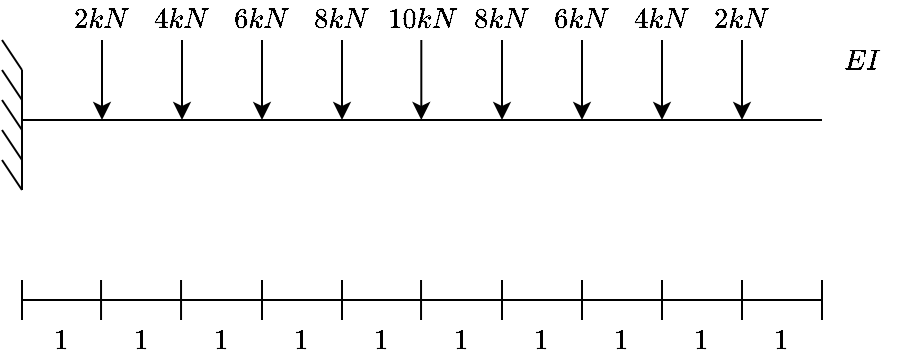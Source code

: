 <mxfile version="15.3.8" type="device"><diagram id="FiKtef2zZlHdwufVhvLE" name="Page-1"><mxGraphModel dx="936" dy="512" grid="1" gridSize="10" guides="1" tooltips="1" connect="1" arrows="1" fold="1" page="1" pageScale="1" pageWidth="850" pageHeight="1100" math="1" shadow="0"><root><mxCell id="0"/><mxCell id="1" parent="0"/><mxCell id="oLorahuEdtdyb5DKPjhA-51" value="" style="endArrow=none;html=1;startArrow=none;" parent="1" edge="1"><mxGeometry width="50" height="50" relative="1" as="geometry"><mxPoint x="160" y="320" as="sourcePoint"/><mxPoint x="560" y="320" as="targetPoint"/></mxGeometry></mxCell><mxCell id="oLorahuEdtdyb5DKPjhA-56" value="$$EI$$" style="text;html=1;strokeColor=none;fillColor=none;align=center;verticalAlign=middle;whiteSpace=wrap;rounded=0;" parent="1" vertex="1"><mxGeometry x="560" y="280" width="40" height="20" as="geometry"/></mxCell><mxCell id="oLorahuEdtdyb5DKPjhA-57" value="" style="group" parent="1" vertex="1" connectable="0"><mxGeometry x="160" y="400" width="400" height="40" as="geometry"/></mxCell><mxCell id="oLorahuEdtdyb5DKPjhA-58" value="" style="endArrow=none;html=1;" parent="oLorahuEdtdyb5DKPjhA-57" edge="1"><mxGeometry width="50" height="50" relative="1" as="geometry"><mxPoint y="10" as="sourcePoint"/><mxPoint x="400" y="10" as="targetPoint"/></mxGeometry></mxCell><mxCell id="oLorahuEdtdyb5DKPjhA-59" value="" style="endArrow=none;html=1;" parent="oLorahuEdtdyb5DKPjhA-57" edge="1"><mxGeometry width="50" height="50" relative="1" as="geometry"><mxPoint y="20" as="sourcePoint"/><mxPoint as="targetPoint"/></mxGeometry></mxCell><mxCell id="oLorahuEdtdyb5DKPjhA-60" value="" style="endArrow=none;html=1;" parent="oLorahuEdtdyb5DKPjhA-57" edge="1"><mxGeometry width="50" height="50" relative="1" as="geometry"><mxPoint x="39.52" y="20" as="sourcePoint"/><mxPoint x="39.52" as="targetPoint"/></mxGeometry></mxCell><mxCell id="oLorahuEdtdyb5DKPjhA-61" value="" style="endArrow=none;html=1;" parent="oLorahuEdtdyb5DKPjhA-57" edge="1"><mxGeometry width="50" height="50" relative="1" as="geometry"><mxPoint x="79.52" y="20" as="sourcePoint"/><mxPoint x="79.52" as="targetPoint"/></mxGeometry></mxCell><mxCell id="oLorahuEdtdyb5DKPjhA-62" value="" style="endArrow=none;html=1;" parent="oLorahuEdtdyb5DKPjhA-57" edge="1"><mxGeometry width="50" height="50" relative="1" as="geometry"><mxPoint x="120" y="20" as="sourcePoint"/><mxPoint x="120" as="targetPoint"/></mxGeometry></mxCell><mxCell id="oLorahuEdtdyb5DKPjhA-63" value="" style="endArrow=none;html=1;" parent="oLorahuEdtdyb5DKPjhA-57" edge="1"><mxGeometry width="50" height="50" relative="1" as="geometry"><mxPoint x="160" y="20" as="sourcePoint"/><mxPoint x="160" as="targetPoint"/></mxGeometry></mxCell><mxCell id="oLorahuEdtdyb5DKPjhA-64" value="" style="endArrow=none;html=1;" parent="oLorahuEdtdyb5DKPjhA-57" edge="1"><mxGeometry width="50" height="50" relative="1" as="geometry"><mxPoint x="199.52" y="20" as="sourcePoint"/><mxPoint x="199.52" as="targetPoint"/></mxGeometry></mxCell><mxCell id="oLorahuEdtdyb5DKPjhA-65" value="" style="endArrow=none;html=1;" parent="oLorahuEdtdyb5DKPjhA-57" edge="1"><mxGeometry width="50" height="50" relative="1" as="geometry"><mxPoint x="240" y="20" as="sourcePoint"/><mxPoint x="240" as="targetPoint"/></mxGeometry></mxCell><mxCell id="oLorahuEdtdyb5DKPjhA-66" value="" style="endArrow=none;html=1;" parent="oLorahuEdtdyb5DKPjhA-57" edge="1"><mxGeometry width="50" height="50" relative="1" as="geometry"><mxPoint x="280" y="20" as="sourcePoint"/><mxPoint x="280" as="targetPoint"/></mxGeometry></mxCell><mxCell id="oLorahuEdtdyb5DKPjhA-67" value="" style="endArrow=none;html=1;" parent="oLorahuEdtdyb5DKPjhA-57" edge="1"><mxGeometry width="50" height="50" relative="1" as="geometry"><mxPoint x="320" y="20" as="sourcePoint"/><mxPoint x="320" as="targetPoint"/></mxGeometry></mxCell><mxCell id="oLorahuEdtdyb5DKPjhA-68" value="" style="endArrow=none;html=1;" parent="oLorahuEdtdyb5DKPjhA-57" edge="1"><mxGeometry width="50" height="50" relative="1" as="geometry"><mxPoint x="360" y="20" as="sourcePoint"/><mxPoint x="360" as="targetPoint"/></mxGeometry></mxCell><mxCell id="oLorahuEdtdyb5DKPjhA-69" value="" style="endArrow=none;html=1;" parent="oLorahuEdtdyb5DKPjhA-57" edge="1"><mxGeometry width="50" height="50" relative="1" as="geometry"><mxPoint x="400" y="20" as="sourcePoint"/><mxPoint x="400" as="targetPoint"/></mxGeometry></mxCell><mxCell id="oLorahuEdtdyb5DKPjhA-70" value="$$1$$" style="text;html=1;strokeColor=none;fillColor=none;align=center;verticalAlign=middle;whiteSpace=wrap;rounded=0;" parent="oLorahuEdtdyb5DKPjhA-57" vertex="1"><mxGeometry y="20" width="40" height="20" as="geometry"/></mxCell><mxCell id="oLorahuEdtdyb5DKPjhA-71" value="$$1$$" style="text;html=1;strokeColor=none;fillColor=none;align=center;verticalAlign=middle;whiteSpace=wrap;rounded=0;" parent="oLorahuEdtdyb5DKPjhA-57" vertex="1"><mxGeometry x="40" y="20" width="40" height="20" as="geometry"/></mxCell><mxCell id="oLorahuEdtdyb5DKPjhA-72" value="$$1$$" style="text;html=1;strokeColor=none;fillColor=none;align=center;verticalAlign=middle;whiteSpace=wrap;rounded=0;" parent="oLorahuEdtdyb5DKPjhA-57" vertex="1"><mxGeometry x="80" y="20" width="40" height="20" as="geometry"/></mxCell><mxCell id="oLorahuEdtdyb5DKPjhA-73" value="$$1$$" style="text;html=1;strokeColor=none;fillColor=none;align=center;verticalAlign=middle;whiteSpace=wrap;rounded=0;" parent="oLorahuEdtdyb5DKPjhA-57" vertex="1"><mxGeometry x="120" y="20" width="40" height="20" as="geometry"/></mxCell><mxCell id="oLorahuEdtdyb5DKPjhA-74" value="$$1$$" style="text;html=1;strokeColor=none;fillColor=none;align=center;verticalAlign=middle;whiteSpace=wrap;rounded=0;" parent="oLorahuEdtdyb5DKPjhA-57" vertex="1"><mxGeometry x="160" y="20" width="40" height="20" as="geometry"/></mxCell><mxCell id="oLorahuEdtdyb5DKPjhA-75" value="$$1$$" style="text;html=1;strokeColor=none;fillColor=none;align=center;verticalAlign=middle;whiteSpace=wrap;rounded=0;" parent="oLorahuEdtdyb5DKPjhA-57" vertex="1"><mxGeometry x="200" y="20" width="40" height="20" as="geometry"/></mxCell><mxCell id="oLorahuEdtdyb5DKPjhA-76" value="$$1$$" style="text;html=1;strokeColor=none;fillColor=none;align=center;verticalAlign=middle;whiteSpace=wrap;rounded=0;" parent="oLorahuEdtdyb5DKPjhA-57" vertex="1"><mxGeometry x="240" y="20" width="40" height="20" as="geometry"/></mxCell><mxCell id="oLorahuEdtdyb5DKPjhA-77" value="$$1$$" style="text;html=1;strokeColor=none;fillColor=none;align=center;verticalAlign=middle;whiteSpace=wrap;rounded=0;" parent="oLorahuEdtdyb5DKPjhA-57" vertex="1"><mxGeometry x="280" y="20" width="40" height="20" as="geometry"/></mxCell><mxCell id="oLorahuEdtdyb5DKPjhA-78" value="$$1$$" style="text;html=1;strokeColor=none;fillColor=none;align=center;verticalAlign=middle;whiteSpace=wrap;rounded=0;" parent="oLorahuEdtdyb5DKPjhA-57" vertex="1"><mxGeometry x="320" y="20" width="40" height="20" as="geometry"/></mxCell><mxCell id="oLorahuEdtdyb5DKPjhA-79" value="$$1$$" style="text;html=1;strokeColor=none;fillColor=none;align=center;verticalAlign=middle;whiteSpace=wrap;rounded=0;" parent="oLorahuEdtdyb5DKPjhA-57" vertex="1"><mxGeometry x="360" y="20" width="40" height="20" as="geometry"/></mxCell><mxCell id="oLorahuEdtdyb5DKPjhA-102" value="" style="endArrow=classic;html=1;" parent="1" edge="1"><mxGeometry width="50" height="50" relative="1" as="geometry"><mxPoint x="200" y="280" as="sourcePoint"/><mxPoint x="200" y="320" as="targetPoint"/></mxGeometry></mxCell><mxCell id="oLorahuEdtdyb5DKPjhA-103" value="" style="endArrow=classic;html=1;" parent="1" edge="1"><mxGeometry width="50" height="50" relative="1" as="geometry"><mxPoint x="240" y="280" as="sourcePoint"/><mxPoint x="240" y="320" as="targetPoint"/></mxGeometry></mxCell><mxCell id="oLorahuEdtdyb5DKPjhA-104" value="" style="endArrow=classic;html=1;" parent="1" edge="1"><mxGeometry width="50" height="50" relative="1" as="geometry"><mxPoint x="280" y="280" as="sourcePoint"/><mxPoint x="280" y="320" as="targetPoint"/></mxGeometry></mxCell><mxCell id="oLorahuEdtdyb5DKPjhA-105" value="" style="endArrow=classic;html=1;" parent="1" edge="1"><mxGeometry width="50" height="50" relative="1" as="geometry"><mxPoint x="320" y="280" as="sourcePoint"/><mxPoint x="320" y="320" as="targetPoint"/></mxGeometry></mxCell><mxCell id="oLorahuEdtdyb5DKPjhA-106" value="" style="endArrow=classic;html=1;" parent="1" edge="1"><mxGeometry width="50" height="50" relative="1" as="geometry"><mxPoint x="359.66" y="280" as="sourcePoint"/><mxPoint x="359.66" y="320" as="targetPoint"/></mxGeometry></mxCell><mxCell id="oLorahuEdtdyb5DKPjhA-107" value="" style="endArrow=classic;html=1;" parent="1" edge="1"><mxGeometry width="50" height="50" relative="1" as="geometry"><mxPoint x="400" y="280" as="sourcePoint"/><mxPoint x="400" y="320" as="targetPoint"/></mxGeometry></mxCell><mxCell id="oLorahuEdtdyb5DKPjhA-108" value="" style="endArrow=classic;html=1;" parent="1" edge="1"><mxGeometry width="50" height="50" relative="1" as="geometry"><mxPoint x="440" y="280" as="sourcePoint"/><mxPoint x="440" y="320" as="targetPoint"/></mxGeometry></mxCell><mxCell id="oLorahuEdtdyb5DKPjhA-109" value="" style="endArrow=classic;html=1;" parent="1" edge="1"><mxGeometry width="50" height="50" relative="1" as="geometry"><mxPoint x="480" y="280" as="sourcePoint"/><mxPoint x="480" y="320" as="targetPoint"/></mxGeometry></mxCell><mxCell id="oLorahuEdtdyb5DKPjhA-110" value="" style="endArrow=classic;html=1;" parent="1" edge="1"><mxGeometry width="50" height="50" relative="1" as="geometry"><mxPoint x="520" y="280" as="sourcePoint"/><mxPoint x="520" y="320" as="targetPoint"/></mxGeometry></mxCell><mxCell id="oLorahuEdtdyb5DKPjhA-111" value="$$2kN$$" style="text;html=1;strokeColor=none;fillColor=none;align=center;verticalAlign=middle;whiteSpace=wrap;rounded=0;" parent="1" vertex="1"><mxGeometry x="180" y="260" width="40" height="20" as="geometry"/></mxCell><mxCell id="oLorahuEdtdyb5DKPjhA-113" value="$$4kN$$" style="text;html=1;strokeColor=none;fillColor=none;align=center;verticalAlign=middle;whiteSpace=wrap;rounded=0;" parent="1" vertex="1"><mxGeometry x="220" y="260" width="40" height="20" as="geometry"/></mxCell><mxCell id="oLorahuEdtdyb5DKPjhA-115" value="$$6kN$$" style="text;html=1;strokeColor=none;fillColor=none;align=center;verticalAlign=middle;whiteSpace=wrap;rounded=0;" parent="1" vertex="1"><mxGeometry x="260" y="260" width="40" height="20" as="geometry"/></mxCell><mxCell id="oLorahuEdtdyb5DKPjhA-116" value="$$8kN$$" style="text;html=1;strokeColor=none;fillColor=none;align=center;verticalAlign=middle;whiteSpace=wrap;rounded=0;" parent="1" vertex="1"><mxGeometry x="300" y="260" width="40" height="20" as="geometry"/></mxCell><mxCell id="oLorahuEdtdyb5DKPjhA-117" value="$$10kN$$" style="text;html=1;strokeColor=none;fillColor=none;align=center;verticalAlign=middle;whiteSpace=wrap;rounded=0;" parent="1" vertex="1"><mxGeometry x="340" y="260" width="40" height="20" as="geometry"/></mxCell><mxCell id="oLorahuEdtdyb5DKPjhA-118" value="$$8kN$$" style="text;html=1;strokeColor=none;fillColor=none;align=center;verticalAlign=middle;whiteSpace=wrap;rounded=0;" parent="1" vertex="1"><mxGeometry x="380" y="260" width="40" height="20" as="geometry"/></mxCell><mxCell id="oLorahuEdtdyb5DKPjhA-119" value="$$6kN$$" style="text;html=1;strokeColor=none;fillColor=none;align=center;verticalAlign=middle;whiteSpace=wrap;rounded=0;" parent="1" vertex="1"><mxGeometry x="420" y="260" width="40" height="20" as="geometry"/></mxCell><mxCell id="oLorahuEdtdyb5DKPjhA-120" value="$$4kN$$" style="text;html=1;strokeColor=none;fillColor=none;align=center;verticalAlign=middle;whiteSpace=wrap;rounded=0;" parent="1" vertex="1"><mxGeometry x="460" y="260" width="40" height="20" as="geometry"/></mxCell><mxCell id="oLorahuEdtdyb5DKPjhA-121" value="$$2kN$$" style="text;html=1;strokeColor=none;fillColor=none;align=center;verticalAlign=middle;whiteSpace=wrap;rounded=0;" parent="1" vertex="1"><mxGeometry x="500" y="260" width="40" height="20" as="geometry"/></mxCell><mxCell id="SY35pgcOM8Z4WWsmw-X8-11" value="" style="group" vertex="1" connectable="0" parent="1"><mxGeometry x="150" y="280" width="10" height="75" as="geometry"/></mxCell><mxCell id="SY35pgcOM8Z4WWsmw-X8-5" value="" style="endArrow=none;html=1;" edge="1" parent="SY35pgcOM8Z4WWsmw-X8-11"><mxGeometry x="10" width="50" height="50" as="geometry"><mxPoint x="10" y="75" as="sourcePoint"/><mxPoint x="10" y="15" as="targetPoint"/></mxGeometry></mxCell><mxCell id="SY35pgcOM8Z4WWsmw-X8-6" value="" style="endArrow=none;html=1;" edge="1" parent="SY35pgcOM8Z4WWsmw-X8-11"><mxGeometry x="10" width="50" height="50" as="geometry"><mxPoint x="10" y="30" as="sourcePoint"/><mxPoint y="15" as="targetPoint"/></mxGeometry></mxCell><mxCell id="SY35pgcOM8Z4WWsmw-X8-7" value="" style="endArrow=none;html=1;" edge="1" parent="SY35pgcOM8Z4WWsmw-X8-11"><mxGeometry x="10" width="50" height="50" as="geometry"><mxPoint x="10" y="45" as="sourcePoint"/><mxPoint y="30" as="targetPoint"/></mxGeometry></mxCell><mxCell id="SY35pgcOM8Z4WWsmw-X8-8" value="" style="endArrow=none;html=1;" edge="1" parent="SY35pgcOM8Z4WWsmw-X8-11"><mxGeometry x="10" width="50" height="50" as="geometry"><mxPoint x="10" y="60" as="sourcePoint"/><mxPoint y="45" as="targetPoint"/></mxGeometry></mxCell><mxCell id="SY35pgcOM8Z4WWsmw-X8-9" value="" style="endArrow=none;html=1;" edge="1" parent="SY35pgcOM8Z4WWsmw-X8-11"><mxGeometry x="10" width="50" height="50" as="geometry"><mxPoint x="10" y="75" as="sourcePoint"/><mxPoint y="60" as="targetPoint"/></mxGeometry></mxCell><mxCell id="SY35pgcOM8Z4WWsmw-X8-10" value="" style="endArrow=none;html=1;" edge="1" parent="SY35pgcOM8Z4WWsmw-X8-11"><mxGeometry x="10" width="50" height="50" as="geometry"><mxPoint x="10" y="15" as="sourcePoint"/><mxPoint as="targetPoint"/></mxGeometry></mxCell></root></mxGraphModel></diagram></mxfile>